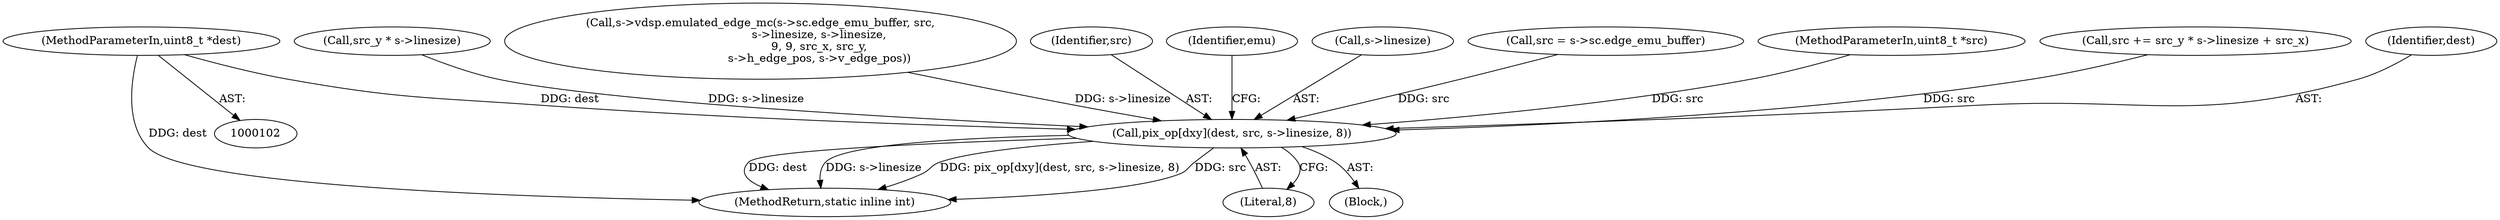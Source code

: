 digraph "0_libav_136f55207521f0b03194ef5b55ba70f1635d6aee@pointer" {
"1000104" [label="(MethodParameterIn,uint8_t *dest)"];
"1000247" [label="(Call,pix_op[dxy](dest, src, s->linesize, 8))"];
"1000247" [label="(Call,pix_op[dxy](dest, src, s->linesize, 8))"];
"1000253" [label="(Literal,8)"];
"1000175" [label="(Call,src_y * s->linesize)"];
"1000214" [label="(Call,s->vdsp.emulated_edge_mc(s->sc.edge_emu_buffer, src,\n                                 s->linesize, s->linesize,\n                                 9, 9, src_x, src_y,\n                                 s->h_edge_pos, s->v_edge_pos))"];
"1000249" [label="(Identifier,src)"];
"1000255" [label="(Identifier,emu)"];
"1000256" [label="(MethodReturn,static inline int)"];
"1000104" [label="(MethodParameterIn,uint8_t *dest)"];
"1000250" [label="(Call,s->linesize)"];
"1000237" [label="(Call,src = s->sc.edge_emu_buffer)"];
"1000105" [label="(MethodParameterIn,uint8_t *src)"];
"1000111" [label="(Block,)"];
"1000172" [label="(Call,src += src_y * s->linesize + src_x)"];
"1000248" [label="(Identifier,dest)"];
"1000104" -> "1000102"  [label="AST: "];
"1000104" -> "1000256"  [label="DDG: dest"];
"1000104" -> "1000247"  [label="DDG: dest"];
"1000247" -> "1000111"  [label="AST: "];
"1000247" -> "1000253"  [label="CFG: "];
"1000248" -> "1000247"  [label="AST: "];
"1000249" -> "1000247"  [label="AST: "];
"1000250" -> "1000247"  [label="AST: "];
"1000253" -> "1000247"  [label="AST: "];
"1000255" -> "1000247"  [label="CFG: "];
"1000247" -> "1000256"  [label="DDG: dest"];
"1000247" -> "1000256"  [label="DDG: s->linesize"];
"1000247" -> "1000256"  [label="DDG: pix_op[dxy](dest, src, s->linesize, 8)"];
"1000247" -> "1000256"  [label="DDG: src"];
"1000237" -> "1000247"  [label="DDG: src"];
"1000172" -> "1000247"  [label="DDG: src"];
"1000105" -> "1000247"  [label="DDG: src"];
"1000214" -> "1000247"  [label="DDG: s->linesize"];
"1000175" -> "1000247"  [label="DDG: s->linesize"];
}
